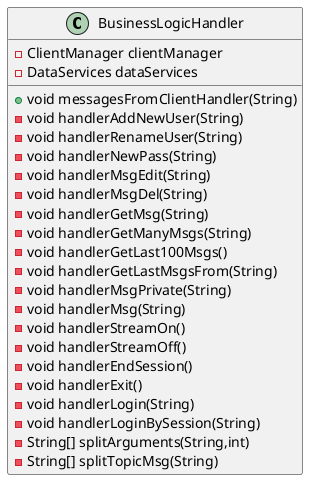 @startuml
class BusinessLogicHandler {
- ClientManager clientManager
- DataServices dataServices
+ void messagesFromClientHandler(String)
- void handlerAddNewUser(String)
- void handlerRenameUser(String)
- void handlerNewPass(String)
- void handlerMsgEdit(String)
- void handlerMsgDel(String)
- void handlerGetMsg(String)
- void handlerGetManyMsgs(String)
- void handlerGetLast100Msgs()
- void handlerGetLastMsgsFrom(String)
- void handlerMsgPrivate(String)
- void handlerMsg(String)
- void handlerStreamOn()
- void handlerStreamOff()
- void handlerEndSession()
- void handlerExit()
- void handlerLogin(String)
- void handlerLoginBySession(String)
- String[] splitArguments(String,int)
- String[] splitTopicMsg(String)
}
@enduml